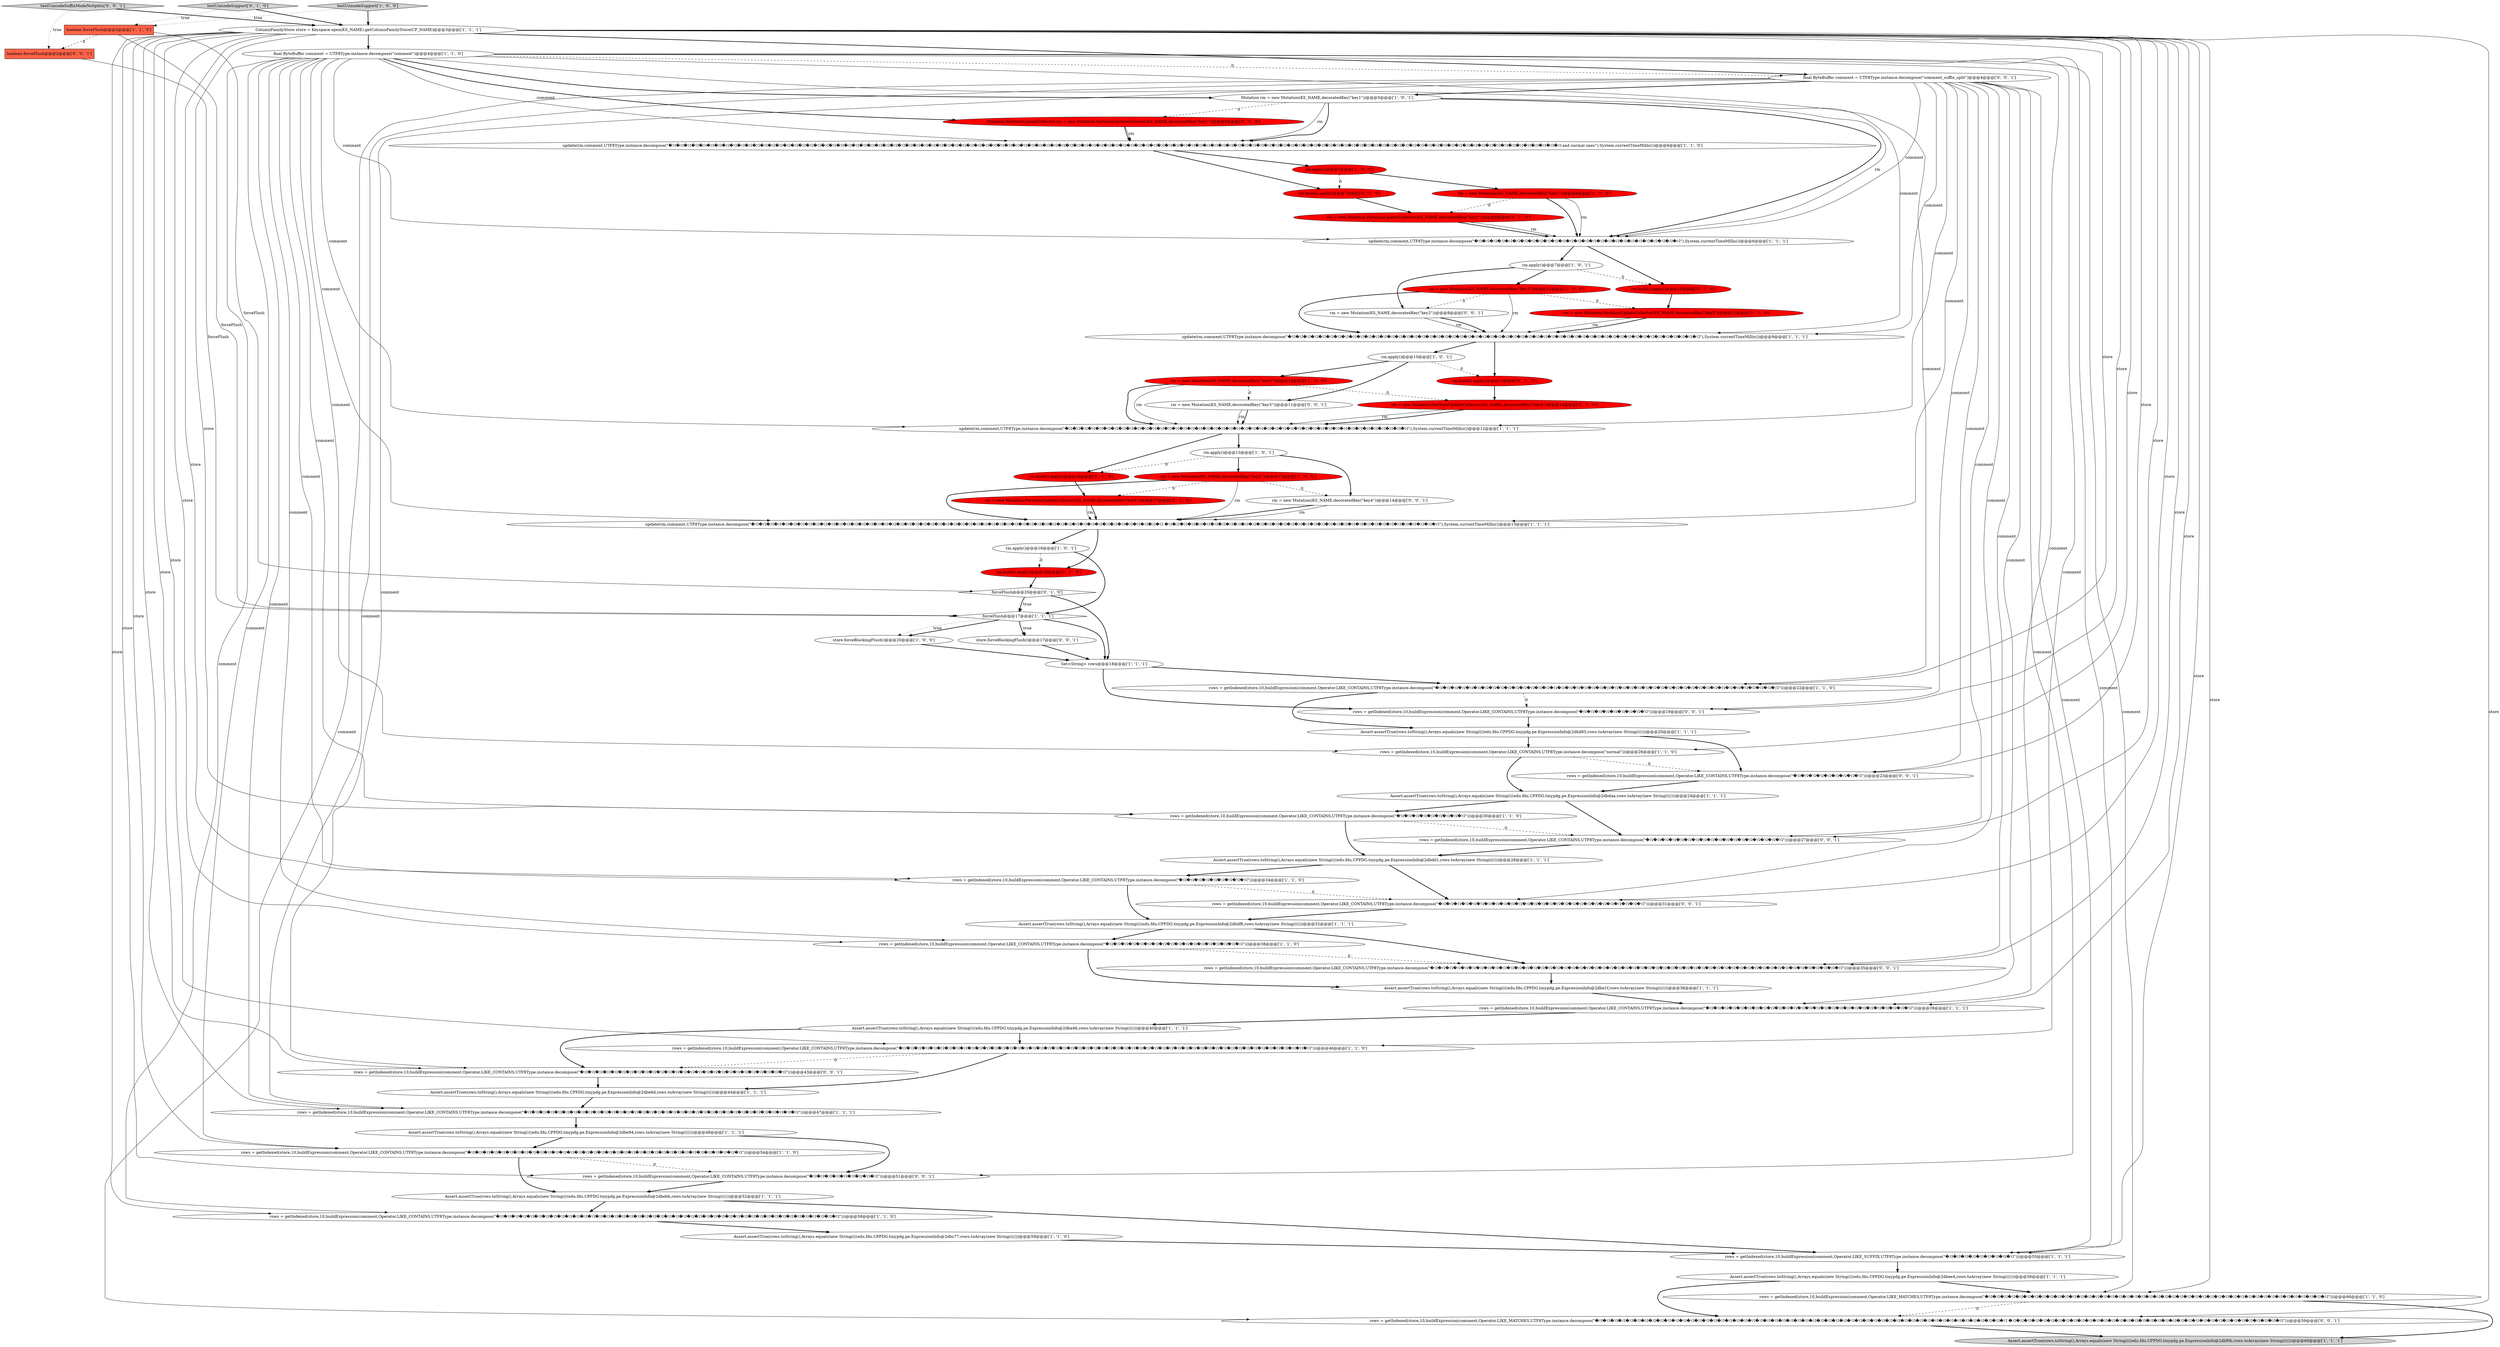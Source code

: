 digraph {
50 [style = filled, label = "rm.build().apply()@@@7@@@['0', '1', '0']", fillcolor = red, shape = ellipse image = "AAA1AAABBB2BBB"];
48 [style = filled, label = "testUnicodeSupport['0', '1', '0']", fillcolor = lightgray, shape = diamond image = "AAA0AAABBB2BBB"];
40 [style = filled, label = "Assert.assertTrue(rows.toString(),Arrays.equals(new String((((edu.fdu.CPPDG.tinypdg.pe.ExpressionInfo@2dbe94,rows.toArray(new String(((()))@@@48@@@['1', '1', '1']", fillcolor = white, shape = ellipse image = "AAA0AAABBB1BBB"];
1 [style = filled, label = "rows = getIndexed(store,10,buildExpression(comment,Operator.LIKE_CONTAINS,UTF8Type.instance.decompose(\"normal\")))@@@26@@@['1', '1', '0']", fillcolor = white, shape = ellipse image = "AAA0AAABBB1BBB"];
35 [style = filled, label = "rm.apply()@@@16@@@['1', '0', '1']", fillcolor = white, shape = ellipse image = "AAA0AAABBB1BBB"];
65 [style = filled, label = "rows = getIndexed(store,10,buildExpression(comment,Operator.LIKE_CONTAINS,UTF8Type.instance.decompose(\"�ｿｽ�ｿｽ�ｿｽ�ｿｽ�ｿｽ�ｿｽ�ｿｽ�ｿｽ�ｿｽ\")))@@@19@@@['0', '0', '1']", fillcolor = white, shape = ellipse image = "AAA0AAABBB3BBB"];
10 [style = filled, label = "rm.apply()@@@7@@@['1', '0', '1']", fillcolor = white, shape = ellipse image = "AAA0AAABBB1BBB"];
27 [style = filled, label = "rm.apply()@@@7@@@['1', '0', '0']", fillcolor = red, shape = ellipse image = "AAA1AAABBB1BBB"];
19 [style = filled, label = "rows = getIndexed(store,10,buildExpression(comment,Operator.LIKE_CONTAINS,UTF8Type.instance.decompose(\"�ｿｽ�ｿｽ�ｿｽ�ｿｽ�ｿｽ�ｿｽ�ｿｽ�ｿｽ�ｿｽ\")))@@@30@@@['1', '1', '0']", fillcolor = white, shape = ellipse image = "AAA0AAABBB1BBB"];
55 [style = filled, label = "rm.build().apply()@@@16@@@['0', '1', '0']", fillcolor = red, shape = ellipse image = "AAA1AAABBB2BBB"];
60 [style = filled, label = "rows = getIndexed(store,10,buildExpression(comment,Operator.LIKE_MATCHES,UTF8Type.instance.decompose(\"�ｿｽ�ｿｽ�ｿｽ�ｿｽ�ｿｽ�ｿｽ�ｿｽ�ｿｽ�ｿｽ�ｿｽ�ｿｽ�ｿｽ�ｿｽ�ｿｽ�ｿｽ�ｿｽ�ｿｽ�ｿｽ�ｿｽ�ｿｽ�ｿｽ�ｿｽ�ｿｽ�ｿｽ�ｿｽ�ｿｽ�ｿｽ�ｿｽ�ｿｽ�ｿｽ�ｿｽ�ｿｽ�ｿｽ�ｿｽ�ｿｽ�ｿｽ�ｿｽ�ｿｽ�ｿｽ�ｿｽ�ｿｽ�ｿｽ�ｿｽ�ｿｽ�ｿｽ�ｿｽ�ｿｽ�ｿｽ�ｿｽ�ｿｽ�ｿｽ�ｿｽ�ｿｽ�ｿｽ �ｿｽ�ｿｽ�ｿｽ�ｿｽ�ｿｽ�ｿｽ�ｿｽ�ｿｽ�ｿｽ�ｿｽ�ｿｽ�ｿｽ�ｿｽ�ｿｽ�ｿｽ�ｿｽ�ｿｽ�ｿｽ�ｿｽ�ｿｽ�ｿｽ�ｿｽ�ｿｽ�ｿｽ�ｿｽ�ｿｽ�ｿｽ�ｿｽ�ｿｽ�ｿｽ�ｿｽ�ｿｽ�ｿｽ�ｿｽ�ｿｽ�ｿｽ\")))@@@59@@@['0', '0', '1']", fillcolor = white, shape = ellipse image = "AAA0AAABBB3BBB"];
45 [style = filled, label = "forceFlush@@@17@@@['1', '1', '1']", fillcolor = white, shape = diamond image = "AAA0AAABBB1BBB"];
44 [style = filled, label = "rm = new Mutation(KS_NAME,decoratedKey(\"key2\"))@@@8@@@['1', '0', '0']", fillcolor = red, shape = ellipse image = "AAA1AAABBB1BBB"];
33 [style = filled, label = "rows = getIndexed(store,10,buildExpression(comment,Operator.LIKE_CONTAINS,UTF8Type.instance.decompose(\"�ｿｽ�ｿｽ�ｿｽ�ｿｽ�ｿｽ�ｿｽ�ｿｽ�ｿｽ�ｿｽ\")))@@@34@@@['1', '1', '0']", fillcolor = white, shape = ellipse image = "AAA0AAABBB1BBB"];
68 [style = filled, label = "final ByteBuffer comment = UTF8Type.instance.decompose(\"comment_suffix_split\")@@@4@@@['0', '0', '1']", fillcolor = white, shape = ellipse image = "AAA0AAABBB3BBB"];
30 [style = filled, label = "update(rm,comment,UTF8Type.instance.decompose(\"�ｿｽ�ｿｽ�ｿｽ�ｿｽ�ｿｽ�ｿｽ�ｿｽ�ｿｽ�ｿｽ�ｿｽ�ｿｽ�ｿｽ�ｿｽ�ｿｽ�ｿｽ�ｿｽ�ｿｽ�ｿｽ�ｿｽ�ｿｽ�ｿｽ�ｿｽ�ｿｽ�ｿｽ�ｿｽ�ｿｽ�ｿｽ�ｿｽ�ｿｽ�ｿｽ�ｿｽ�ｿｽ�ｿｽ�ｿｽ�ｿｽ�ｿｽ�ｿｽ�ｿｽ�ｿｽ�ｿｽ�ｿｽ�ｿｽ�ｿｽ�ｿｽ�ｿｽ�ｿｽ�ｿｽ�ｿｽ�ｿｽ�ｿｽ�ｿｽ�ｿｽ�ｿｽ�ｿｽ\"),System.currentTimeMillis())@@@9@@@['1', '1', '1']", fillcolor = white, shape = ellipse image = "AAA0AAABBB1BBB"];
38 [style = filled, label = "rm = new Mutation(KS_NAME,decoratedKey(\"key5\"))@@@17@@@['1', '0', '0']", fillcolor = red, shape = ellipse image = "AAA1AAABBB1BBB"];
39 [style = filled, label = "testUnicodeSupport['1', '0', '0']", fillcolor = lightgray, shape = diamond image = "AAA0AAABBB1BBB"];
47 [style = filled, label = "forceFlush@@@20@@@['0', '1', '0']", fillcolor = white, shape = diamond image = "AAA0AAABBB2BBB"];
53 [style = filled, label = "rm = new Mutation.PartitionUpdateCollector(KS_NAME,decoratedKey(\"key4\"))@@@14@@@['0', '1', '0']", fillcolor = red, shape = ellipse image = "AAA1AAABBB2BBB"];
12 [style = filled, label = "update(rm,comment,UTF8Type.instance.decompose(\"�ｿｽ�ｿｽ�ｿｽ�ｿｽ�ｿｽ�ｿｽ�ｿｽ�ｿｽ�ｿｽ�ｿｽ�ｿｽ�ｿｽ�ｿｽ�ｿｽ�ｿｽ�ｿｽ�ｿｽ�ｿｽ�ｿｽ�ｿｽ�ｿｽ�ｿｽ�ｿｽ�ｿｽ�ｿｽ�ｿｽ�ｿｽ�ｿｽ�ｿｽ�ｿｽ�ｿｽ�ｿｽ�ｿｽ�ｿｽ�ｿｽ�ｿｽ�ｿｽ�ｿｽ�ｿｽ�ｿｽ�ｿｽ�ｿｽ�ｿｽ�ｿｽ�ｿｽ�ｿｽ�ｿｽ�ｿｽ�ｿｽ�ｿｽ�ｿｽ�ｿｽ�ｿｽ�ｿｽ �ｿｽ�ｿｽ�ｿｽ�ｿｽ�ｿｽ�ｿｽ�ｿｽ�ｿｽ�ｿｽ�ｿｽ�ｿｽ�ｿｽ�ｿｽ�ｿｽ�ｿｽ�ｿｽ�ｿｽ�ｿｽ�ｿｽ�ｿｽ�ｿｽ�ｿｽ�ｿｽ�ｿｽ�ｿｽ�ｿｽ�ｿｽ�ｿｽ�ｿｽ�ｿｽ�ｿｽ�ｿｽ�ｿｽ�ｿｽ�ｿｽ�ｿｽ\"),System.currentTimeMillis())@@@15@@@['1', '1', '1']", fillcolor = white, shape = ellipse image = "AAA0AAABBB1BBB"];
43 [style = filled, label = "Assert.assertTrue(rows.toString(),Arrays.equals(new String((((edu.fdu.CPPDG.tinypdg.pe.ExpressionInfo@2dbe46,rows.toArray(new String(((()))@@@40@@@['1', '1', '1']", fillcolor = white, shape = ellipse image = "AAA0AAABBB1BBB"];
63 [style = filled, label = "rows = getIndexed(store,10,buildExpression(comment,Operator.LIKE_CONTAINS,UTF8Type.instance.decompose(\"�ｿｽ�ｿｽ�ｿｽ�ｿｽ�ｿｽ�ｿｽ�ｿｽ�ｿｽ�ｿｽ\")))@@@23@@@['0', '0', '1']", fillcolor = white, shape = ellipse image = "AAA0AAABBB3BBB"];
22 [style = filled, label = "rows = getIndexed(store,10,buildExpression(comment,Operator.LIKE_SUFFIX,UTF8Type.instance.decompose(\"�ｿｽ�ｿｽ�ｿｽ�ｿｽ�ｿｽ�ｿｽ�ｿｽ�ｿｽ�ｿｽ\")))@@@55@@@['1', '1', '1']", fillcolor = white, shape = ellipse image = "AAA0AAABBB1BBB"];
0 [style = filled, label = "final ByteBuffer comment = UTF8Type.instance.decompose(\"comment\")@@@4@@@['1', '1', '0']", fillcolor = white, shape = ellipse image = "AAA0AAABBB1BBB"];
56 [style = filled, label = "rm.build().apply()@@@10@@@['0', '1', '0']", fillcolor = red, shape = ellipse image = "AAA1AAABBB2BBB"];
51 [style = filled, label = "rm = new Mutation.PartitionUpdateCollector(KS_NAME,decoratedKey(\"key5\"))@@@17@@@['0', '1', '0']", fillcolor = red, shape = ellipse image = "AAA1AAABBB2BBB"];
57 [style = filled, label = "rm.build().apply()@@@19@@@['0', '1', '0']", fillcolor = red, shape = ellipse image = "AAA1AAABBB2BBB"];
6 [style = filled, label = "rm.apply()@@@10@@@['1', '0', '1']", fillcolor = white, shape = ellipse image = "AAA0AAABBB1BBB"];
25 [style = filled, label = "Assert.assertTrue(rows.toString(),Arrays.equals(new String((((edu.fdu.CPPDG.tinypdg.pe.ExpressionInfo@2dbd83,rows.toArray(new String(((()))@@@20@@@['1', '1', '1']", fillcolor = white, shape = ellipse image = "AAA0AAABBB1BBB"];
31 [style = filled, label = "Assert.assertTrue(rows.toString(),Arrays.equals(new String((((edu.fdu.CPPDG.tinypdg.pe.ExpressionInfo@2dbf0b,rows.toArray(new String(((()))@@@60@@@['1', '1', '1']", fillcolor = lightgray, shape = ellipse image = "AAA0AAABBB1BBB"];
36 [style = filled, label = "Set<String> rows@@@18@@@['1', '1', '1']", fillcolor = white, shape = ellipse image = "AAA0AAABBB1BBB"];
46 [style = filled, label = "Mutation.PartitionUpdateCollector rm = new Mutation.PartitionUpdateCollector(KS_NAME,decoratedKey(\"key1\"))@@@5@@@['0', '1', '0']", fillcolor = red, shape = ellipse image = "AAA1AAABBB2BBB"];
18 [style = filled, label = "rm.apply()@@@13@@@['1', '0', '1']", fillcolor = white, shape = ellipse image = "AAA0AAABBB1BBB"];
52 [style = filled, label = "rm = new Mutation.PartitionUpdateCollector(KS_NAME,decoratedKey(\"key2\"))@@@8@@@['0', '1', '0']", fillcolor = red, shape = ellipse image = "AAA1AAABBB2BBB"];
49 [style = filled, label = "rm = new Mutation.PartitionUpdateCollector(KS_NAME,decoratedKey(\"key3\"))@@@11@@@['0', '1', '0']", fillcolor = red, shape = ellipse image = "AAA1AAABBB2BBB"];
34 [style = filled, label = "boolean forceFlush@@@2@@@['1', '1', '0']", fillcolor = tomato, shape = box image = "AAA0AAABBB1BBB"];
70 [style = filled, label = "rows = getIndexed(store,10,buildExpression(comment,Operator.LIKE_CONTAINS,UTF8Type.instance.decompose(\"�ｿｽ�ｿｽ�ｿｽ�ｿｽ�ｿｽ�ｿｽ�ｿｽ�ｿｽ�ｿｽ�ｿｽ�ｿｽ�ｿｽ�ｿｽ�ｿｽ�ｿｽ�ｿｽ�ｿｽ�ｿｽ�ｿｽ�ｿｽ�ｿｽ�ｿｽ�ｿｽ�ｿｽ�ｿｽ�ｿｽ�ｿｽ�ｿｽ�ｿｽ�ｿｽ�ｿｽ�ｿｽ�ｿｽ�ｿｽ�ｿｽ�ｿｽ�ｿｽ�ｿｽ�ｿｽ�ｿｽ�ｿｽ�ｿｽ�ｿｽ�ｿｽ�ｿｽ�ｿｽ�ｿｽ�ｿｽ�ｿｽ�ｿｽ�ｿｽ�ｿｽ�ｿｽ�ｿｽ\")))@@@35@@@['0', '0', '1']", fillcolor = white, shape = ellipse image = "AAA0AAABBB3BBB"];
17 [style = filled, label = "Assert.assertTrue(rows.toString(),Arrays.equals(new String((((edu.fdu.CPPDG.tinypdg.pe.ExpressionInfo@2dbdf8,rows.toArray(new String(((()))@@@32@@@['1', '1', '1']", fillcolor = white, shape = ellipse image = "AAA0AAABBB1BBB"];
69 [style = filled, label = "boolean forceFlush@@@2@@@['0', '0', '1']", fillcolor = tomato, shape = box image = "AAA0AAABBB3BBB"];
16 [style = filled, label = "rows = getIndexed(store,10,buildExpression(comment,Operator.LIKE_CONTAINS,UTF8Type.instance.decompose(\"�ｿｽ�ｿｽ�ｿｽ�ｿｽ�ｿｽ�ｿｽ�ｿｽ�ｿｽ�ｿｽ�ｿｽ�ｿｽ�ｿｽ�ｿｽ�ｿｽ�ｿｽ�ｿｽ�ｿｽ�ｿｽ�ｿｽ�ｿｽ�ｿｽ�ｿｽ�ｿｽ�ｿｽ�ｿｽ�ｿｽ�ｿｽ�ｿｽ�ｿｽ�ｿｽ�ｿｽ�ｿｽ�ｿｽ�ｿｽ�ｿｽ�ｿｽ�ｿｽ�ｿｽ�ｿｽ�ｿｽ�ｿｽ�ｿｽ�ｿｽ�ｿｽ�ｿｽ\")))@@@22@@@['1', '1', '0']", fillcolor = white, shape = ellipse image = "AAA0AAABBB1BBB"];
64 [style = filled, label = "store.forceBlockingFlush()@@@17@@@['0', '0', '1']", fillcolor = white, shape = ellipse image = "AAA0AAABBB3BBB"];
11 [style = filled, label = "update(rm,comment,UTF8Type.instance.decompose(\"�ｿｽ�ｿｽ�ｿｽ�ｿｽ�ｿｽ�ｿｽ�ｿｽ�ｿｽ�ｿｽ�ｿｽ�ｿｽ�ｿｽ�ｿｽ�ｿｽ�ｿｽ�ｿｽ�ｿｽ�ｿｽ�ｿｽ�ｿｽ�ｿｽ�ｿｽ�ｿｽ�ｿｽ�ｿｽ�ｿｽ�ｿｽ\"),System.currentTimeMillis())@@@6@@@['1', '1', '1']", fillcolor = white, shape = ellipse image = "AAA0AAABBB1BBB"];
61 [style = filled, label = "rm = new Mutation(KS_NAME,decoratedKey(\"key3\"))@@@11@@@['0', '0', '1']", fillcolor = white, shape = ellipse image = "AAA0AAABBB3BBB"];
7 [style = filled, label = "Mutation rm = new Mutation(KS_NAME,decoratedKey(\"key1\"))@@@5@@@['1', '0', '1']", fillcolor = white, shape = ellipse image = "AAA0AAABBB1BBB"];
9 [style = filled, label = "ColumnFamilyStore store = Keyspace.open(KS_NAME).getColumnFamilyStore(CF_NAME)@@@3@@@['1', '1', '1']", fillcolor = white, shape = ellipse image = "AAA0AAABBB1BBB"];
23 [style = filled, label = "Assert.assertTrue(rows.toString(),Arrays.equals(new String((((edu.fdu.CPPDG.tinypdg.pe.ExpressionInfo@2dbe1f,rows.toArray(new String(((()))@@@36@@@['1', '1', '1']", fillcolor = white, shape = ellipse image = "AAA0AAABBB1BBB"];
72 [style = filled, label = "rows = getIndexed(store,10,buildExpression(comment,Operator.LIKE_CONTAINS,UTF8Type.instance.decompose(\"�ｿｽ�ｿｽ�ｿｽ�ｿｽ�ｿｽ�ｿｽ�ｿｽ�ｿｽ�ｿｽ\")))@@@51@@@['0', '0', '1']", fillcolor = white, shape = ellipse image = "AAA0AAABBB3BBB"];
37 [style = filled, label = "rows = getIndexed(store,10,buildExpression(comment,Operator.LIKE_CONTAINS,UTF8Type.instance.decompose(\"�ｿｽ�ｿｽ�ｿｽ�ｿｽ�ｿｽ�ｿｽ�ｿｽ�ｿｽ�ｿｽ�ｿｽ�ｿｽ�ｿｽ�ｿｽ�ｿｽ�ｿｽ�ｿｽ�ｿｽ�ｿｽ�ｿｽ�ｿｽ�ｿｽ�ｿｽ�ｿｽ�ｿｽ�ｿｽ�ｿｽ�ｿｽ\")))@@@39@@@['1', '1', '1']", fillcolor = white, shape = ellipse image = "AAA0AAABBB1BBB"];
15 [style = filled, label = "Assert.assertTrue(rows.toString(),Arrays.equals(new String((((edu.fdu.CPPDG.tinypdg.pe.ExpressionInfo@2dbee4,rows.toArray(new String(((()))@@@56@@@['1', '1', '1']", fillcolor = white, shape = ellipse image = "AAA0AAABBB1BBB"];
28 [style = filled, label = "Assert.assertTrue(rows.toString(),Arrays.equals(new String((((edu.fdu.CPPDG.tinypdg.pe.ExpressionInfo@2dbebb,rows.toArray(new String(((()))@@@52@@@['1', '1', '1']", fillcolor = white, shape = ellipse image = "AAA0AAABBB1BBB"];
3 [style = filled, label = "update(rm,comment,UTF8Type.instance.decompose(\"�ｿｽ�ｿｽ�ｿｽ�ｿｽ�ｿｽ�ｿｽ�ｿｽ�ｿｽ�ｿｽ�ｿｽ�ｿｽ�ｿｽ�ｿｽ�ｿｽ�ｿｽ�ｿｽ�ｿｽ�ｿｽ�ｿｽ�ｿｽ�ｿｽ�ｿｽ�ｿｽ�ｿｽ�ｿｽ�ｿｽ�ｿｽ�ｿｽ�ｿｽ�ｿｽ�ｿｽ�ｿｽ�ｿｽ�ｿｽ�ｿｽ�ｿｽ�ｿｽ�ｿｽ�ｿｽ�ｿｽ�ｿｽ�ｿｽ�ｿｽ�ｿｽ�ｿｽ\"),System.currentTimeMillis())@@@12@@@['1', '1', '1']", fillcolor = white, shape = ellipse image = "AAA0AAABBB1BBB"];
54 [style = filled, label = "rm.build().apply()@@@13@@@['0', '1', '0']", fillcolor = red, shape = ellipse image = "AAA1AAABBB2BBB"];
14 [style = filled, label = "rows = getIndexed(store,10,buildExpression(comment,Operator.LIKE_CONTAINS,UTF8Type.instance.decompose(\"�ｿｽ�ｿｽ�ｿｽ�ｿｽ�ｿｽ�ｿｽ�ｿｽ�ｿｽ�ｿｽ�ｿｽ�ｿｽ�ｿｽ�ｿｽ�ｿｽ�ｿｽ�ｿｽ�ｿｽ�ｿｽ�ｿｽ�ｿｽ�ｿｽ�ｿｽ�ｿｽ�ｿｽ�ｿｽ�ｿｽ�ｿｽ�ｿｽ�ｿｽ�ｿｽ�ｿｽ�ｿｽ�ｿｽ�ｿｽ�ｿｽ�ｿｽ�ｿｽ�ｿｽ�ｿｽ�ｿｽ�ｿｽ�ｿｽ�ｿｽ�ｿｽ�ｿｽ�ｿｽ�ｿｽ�ｿｽ�ｿｽ�ｿｽ�ｿｽ�ｿｽ�ｿｽ�ｿｽ\")))@@@46@@@['1', '1', '0']", fillcolor = white, shape = ellipse image = "AAA0AAABBB1BBB"];
66 [style = filled, label = "rows = getIndexed(store,10,buildExpression(comment,Operator.LIKE_CONTAINS,UTF8Type.instance.decompose(\"�ｿｽ�ｿｽ�ｿｽ�ｿｽ�ｿｽ�ｿｽ�ｿｽ�ｿｽ�ｿｽ�ｿｽ�ｿｽ�ｿｽ�ｿｽ�ｿｽ�ｿｽ�ｿｽ�ｿｽ�ｿｽ\")))@@@27@@@['0', '0', '1']", fillcolor = white, shape = ellipse image = "AAA0AAABBB3BBB"];
8 [style = filled, label = "rm = new Mutation(KS_NAME,decoratedKey(\"key3\"))@@@11@@@['1', '0', '0']", fillcolor = red, shape = ellipse image = "AAA1AAABBB1BBB"];
29 [style = filled, label = "rows = getIndexed(store,10,buildExpression(comment,Operator.LIKE_MATCHES,UTF8Type.instance.decompose(\"�ｿｽ�ｿｽ�ｿｽ�ｿｽ�ｿｽ�ｿｽ�ｿｽ�ｿｽ�ｿｽ�ｿｽ�ｿｽ�ｿｽ�ｿｽ�ｿｽ�ｿｽ�ｿｽ�ｿｽ�ｿｽ�ｿｽ�ｿｽ�ｿｽ�ｿｽ�ｿｽ�ｿｽ�ｿｽ�ｿｽ�ｿｽ�ｿｽ�ｿｽ�ｿｽ�ｿｽ�ｿｽ�ｿｽ�ｿｽ�ｿｽ�ｿｽ�ｿｽ�ｿｽ�ｿｽ�ｿｽ�ｿｽ�ｿｽ�ｿｽ�ｿｽ�ｿｽ\")))@@@66@@@['1', '1', '0']", fillcolor = white, shape = ellipse image = "AAA0AAABBB1BBB"];
41 [style = filled, label = "rows = getIndexed(store,10,buildExpression(comment,Operator.LIKE_CONTAINS,UTF8Type.instance.decompose(\"�ｿｽ�ｿｽ�ｿｽ�ｿｽ�ｿｽ�ｿｽ�ｿｽ�ｿｽ�ｿｽ�ｿｽ�ｿｽ�ｿｽ�ｿｽ�ｿｽ�ｿｽ�ｿｽ�ｿｽ�ｿｽ�ｿｽ�ｿｽ�ｿｽ�ｿｽ�ｿｽ�ｿｽ�ｿｽ�ｿｽ�ｿｽ�ｿｽ�ｿｽ�ｿｽ�ｿｽ�ｿｽ�ｿｽ�ｿｽ�ｿｽ�ｿｽ�ｿｽ�ｿｽ�ｿｽ�ｿｽ�ｿｽ�ｿｽ�ｿｽ�ｿｽ�ｿｽ\")))@@@58@@@['1', '1', '0']", fillcolor = white, shape = ellipse image = "AAA0AAABBB1BBB"];
58 [style = filled, label = "rows = getIndexed(store,10,buildExpression(comment,Operator.LIKE_CONTAINS,UTF8Type.instance.decompose(\"�ｿｽ�ｿｽ�ｿｽ�ｿｽ�ｿｽ�ｿｽ�ｿｽ�ｿｽ�ｿｽ�ｿｽ�ｿｽ�ｿｽ�ｿｽ�ｿｽ�ｿｽ�ｿｽ�ｿｽ�ｿｽ�ｿｽ�ｿｽ�ｿｽ�ｿｽ�ｿｽ�ｿｽ�ｿｽ�ｿｽ�ｿｽ\")))@@@31@@@['0', '0', '1']", fillcolor = white, shape = ellipse image = "AAA0AAABBB3BBB"];
5 [style = filled, label = "rows = getIndexed(store,10,buildExpression(comment,Operator.LIKE_CONTAINS,UTF8Type.instance.decompose(\"�ｿｽ�ｿｽ�ｿｽ�ｿｽ�ｿｽ�ｿｽ�ｿｽ�ｿｽ�ｿｽ�ｿｽ�ｿｽ�ｿｽ�ｿｽ�ｿｽ�ｿｽ�ｿｽ�ｿｽ�ｿｽ\")))@@@38@@@['1', '1', '0']", fillcolor = white, shape = ellipse image = "AAA0AAABBB1BBB"];
21 [style = filled, label = "rm = new Mutation(KS_NAME,decoratedKey(\"key4\"))@@@14@@@['1', '0', '0']", fillcolor = red, shape = ellipse image = "AAA1AAABBB1BBB"];
32 [style = filled, label = "rows = getIndexed(store,10,buildExpression(comment,Operator.LIKE_CONTAINS,UTF8Type.instance.decompose(\"�ｿｽ�ｿｽ�ｿｽ�ｿｽ�ｿｽ�ｿｽ�ｿｽ�ｿｽ�ｿｽ�ｿｽ�ｿｽ�ｿｽ�ｿｽ�ｿｽ�ｿｽ�ｿｽ�ｿｽ�ｿｽ�ｿｽ�ｿｽ�ｿｽ�ｿｽ�ｿｽ�ｿｽ�ｿｽ�ｿｽ�ｿｽ�ｿｽ�ｿｽ�ｿｽ�ｿｽ�ｿｽ�ｿｽ�ｿｽ�ｿｽ�ｿｽ\")))@@@54@@@['1', '1', '0']", fillcolor = white, shape = ellipse image = "AAA0AAABBB1BBB"];
42 [style = filled, label = "update(rm,comment,UTF8Type.instance.decompose(\"�ｿｽ�ｿｽ�ｿｽ�ｿｽ�ｿｽ�ｿｽ�ｿｽ�ｿｽ�ｿｽ�ｿｽ�ｿｽ�ｿｽ�ｿｽ�ｿｽ�ｿｽ�ｿｽ�ｿｽ�ｿｽ�ｿｽ�ｿｽ�ｿｽ�ｿｽ�ｿｽ�ｿｽ�ｿｽ�ｿｽ�ｿｽ�ｿｽ�ｿｽ�ｿｽ�ｿｽ�ｿｽ�ｿｽ�ｿｽ�ｿｽ�ｿｽ�ｿｽ�ｿｽ�ｿｽ�ｿｽ�ｿｽ�ｿｽ�ｿｽ�ｿｽ�ｿｽ�ｿｽ�ｿｽ�ｿｽ�ｿｽ�ｿｽ�ｿｽ�ｿｽ�ｿｽ�ｿｽ�ｿｽ�ｿｽ�ｿｽ�ｿｽ�ｿｽ�ｿｽ�ｿｽ�ｿｽ�ｿｽ�ｿｽ�ｿｽ�ｿｽ�ｿｽ�ｿｽ�ｿｽ�ｿｽ�ｿｽ�ｿｽ�ｿｽ�ｿｽ�ｿｽ�ｿｽ�ｿｽ�ｿｽ�ｿｽ�ｿｽ�ｿｽ�ｿｽ�ｿｽ�ｿｽ�ｿｽ�ｿｽ�ｿｽ�ｿｽ�ｿｽ�ｿｽ�ｿｽ�ｿｽ�ｿｽ�ｿｽ�ｿｽ�ｿｽ�ｿｽ�ｿｽ�ｿｽ�ｿｽ�ｿｽ�ｿｽ�ｿｽ�ｿｽ�ｿｽ�ｿｽ�ｿｽ�ｿｽ�ｿｽ�ｿｽ�ｿｽ�ｿｽ�ｿｽ�ｿｽ�ｿｽ�ｿｽ�ｿｽ and normal ones\"),System.currentTimeMillis())@@@6@@@['1', '1', '0']", fillcolor = white, shape = ellipse image = "AAA0AAABBB1BBB"];
2 [style = filled, label = "Assert.assertTrue(rows.toString(),Arrays.equals(new String((((edu.fdu.CPPDG.tinypdg.pe.ExpressionInfo@2dbc77,rows.toArray(new String(((()))@@@59@@@['1', '1', '0']", fillcolor = white, shape = ellipse image = "AAA0AAABBB1BBB"];
20 [style = filled, label = "Assert.assertTrue(rows.toString(),Arrays.equals(new String((((edu.fdu.CPPDG.tinypdg.pe.ExpressionInfo@2dbe6d,rows.toArray(new String(((()))@@@44@@@['1', '1', '1']", fillcolor = white, shape = ellipse image = "AAA0AAABBB1BBB"];
62 [style = filled, label = "rm = new Mutation(KS_NAME,decoratedKey(\"key4\"))@@@14@@@['0', '0', '1']", fillcolor = white, shape = ellipse image = "AAA0AAABBB3BBB"];
4 [style = filled, label = "Assert.assertTrue(rows.toString(),Arrays.equals(new String((((edu.fdu.CPPDG.tinypdg.pe.ExpressionInfo@2dbdd1,rows.toArray(new String(((()))@@@28@@@['1', '1', '1']", fillcolor = white, shape = ellipse image = "AAA0AAABBB1BBB"];
59 [style = filled, label = "rm = new Mutation(KS_NAME,decoratedKey(\"key2\"))@@@8@@@['0', '0', '1']", fillcolor = white, shape = ellipse image = "AAA0AAABBB3BBB"];
13 [style = filled, label = "rows = getIndexed(store,10,buildExpression(comment,Operator.LIKE_CONTAINS,UTF8Type.instance.decompose(\"�ｿｽ�ｿｽ�ｿｽ�ｿｽ�ｿｽ�ｿｽ�ｿｽ�ｿｽ�ｿｽ�ｿｽ�ｿｽ�ｿｽ�ｿｽ�ｿｽ�ｿｽ�ｿｽ�ｿｽ�ｿｽ�ｿｽ�ｿｽ�ｿｽ�ｿｽ�ｿｽ�ｿｽ�ｿｽ�ｿｽ�ｿｽ�ｿｽ�ｿｽ�ｿｽ�ｿｽ�ｿｽ�ｿｽ�ｿｽ�ｿｽ�ｿｽ\")))@@@47@@@['1', '1', '1']", fillcolor = white, shape = ellipse image = "AAA0AAABBB1BBB"];
71 [style = filled, label = "rows = getIndexed(store,10,buildExpression(comment,Operator.LIKE_CONTAINS,UTF8Type.instance.decompose(\"�ｿｽ�ｿｽ�ｿｽ�ｿｽ�ｿｽ�ｿｽ�ｿｽ�ｿｽ�ｿｽ�ｿｽ�ｿｽ�ｿｽ�ｿｽ�ｿｽ�ｿｽ�ｿｽ�ｿｽ�ｿｽ�ｿｽ�ｿｽ�ｿｽ�ｿｽ�ｿｽ�ｿｽ�ｿｽ�ｿｽ�ｿｽ\")))@@@43@@@['0', '0', '1']", fillcolor = white, shape = ellipse image = "AAA0AAABBB3BBB"];
26 [style = filled, label = "Assert.assertTrue(rows.toString(),Arrays.equals(new String((((edu.fdu.CPPDG.tinypdg.pe.ExpressionInfo@2dbdaa,rows.toArray(new String(((()))@@@24@@@['1', '1', '1']", fillcolor = white, shape = ellipse image = "AAA0AAABBB1BBB"];
24 [style = filled, label = "store.forceBlockingFlush()@@@20@@@['1', '0', '0']", fillcolor = white, shape = ellipse image = "AAA0AAABBB1BBB"];
67 [style = filled, label = "testUnicodeSuffixModeNoSplits['0', '0', '1']", fillcolor = lightgray, shape = diamond image = "AAA0AAABBB3BBB"];
8->30 [style = bold, label=""];
64->36 [style = bold, label=""];
25->1 [style = bold, label=""];
22->15 [style = bold, label=""];
51->12 [style = solid, label="rm"];
0->46 [style = bold, label=""];
39->9 [style = bold, label=""];
27->44 [style = bold, label=""];
34->45 [style = solid, label="forceFlush"];
9->14 [style = solid, label="store"];
38->12 [style = bold, label=""];
71->20 [style = bold, label=""];
0->37 [style = solid, label="comment"];
55->51 [style = bold, label=""];
17->70 [style = bold, label=""];
68->72 [style = solid, label="comment"];
30->6 [style = bold, label=""];
1->63 [style = dashed, label="0"];
45->24 [style = bold, label=""];
62->12 [style = solid, label="rm"];
18->55 [style = dashed, label="0"];
19->66 [style = dashed, label="0"];
68->71 [style = solid, label="comment"];
3->18 [style = bold, label=""];
0->32 [style = solid, label="comment"];
25->63 [style = bold, label=""];
58->17 [style = bold, label=""];
67->9 [style = bold, label=""];
8->59 [style = dashed, label="0"];
61->3 [style = solid, label="rm"];
37->43 [style = bold, label=""];
61->3 [style = bold, label=""];
68->12 [style = solid, label="comment"];
9->66 [style = solid, label="store"];
10->8 [style = bold, label=""];
68->58 [style = solid, label="comment"];
0->41 [style = solid, label="comment"];
9->60 [style = solid, label="store"];
9->58 [style = solid, label="store"];
49->30 [style = solid, label="rm"];
35->45 [style = bold, label=""];
54->53 [style = bold, label=""];
48->34 [style = dotted, label="true"];
32->72 [style = dashed, label="0"];
40->72 [style = bold, label=""];
9->63 [style = solid, label="store"];
8->30 [style = solid, label="rm"];
45->64 [style = bold, label=""];
5->70 [style = dashed, label="0"];
26->66 [style = bold, label=""];
46->42 [style = solid, label="rm"];
21->3 [style = bold, label=""];
0->5 [style = solid, label="comment"];
9->22 [style = solid, label="store"];
14->20 [style = bold, label=""];
18->38 [style = bold, label=""];
46->42 [style = bold, label=""];
17->5 [style = bold, label=""];
7->11 [style = bold, label=""];
11->56 [style = bold, label=""];
5->23 [style = bold, label=""];
9->71 [style = solid, label="store"];
0->42 [style = solid, label="comment"];
10->59 [style = bold, label=""];
9->29 [style = solid, label="store"];
0->30 [style = solid, label="comment"];
13->40 [style = bold, label=""];
12->35 [style = bold, label=""];
68->22 [style = solid, label="comment"];
41->2 [style = bold, label=""];
34->47 [style = solid, label="forceFlush"];
0->7 [style = bold, label=""];
6->61 [style = bold, label=""];
7->42 [style = solid, label="rm"];
23->37 [style = bold, label=""];
0->13 [style = solid, label="comment"];
59->30 [style = solid, label="rm"];
21->61 [style = dashed, label="0"];
38->51 [style = dashed, label="0"];
60->31 [style = bold, label=""];
7->42 [style = bold, label=""];
36->16 [style = bold, label=""];
68->7 [style = bold, label=""];
10->56 [style = dashed, label="0"];
45->24 [style = dotted, label="true"];
0->16 [style = solid, label="comment"];
47->36 [style = bold, label=""];
15->29 [style = bold, label=""];
68->30 [style = solid, label="comment"];
27->50 [style = dashed, label="0"];
39->34 [style = dotted, label="true"];
65->25 [style = bold, label=""];
0->14 [style = solid, label="comment"];
9->37 [style = solid, label="store"];
20->13 [style = bold, label=""];
69->45 [style = solid, label="forceFlush"];
0->1 [style = solid, label="comment"];
68->63 [style = solid, label="comment"];
9->41 [style = solid, label="store"];
6->21 [style = bold, label=""];
51->12 [style = bold, label=""];
63->26 [style = bold, label=""];
45->36 [style = bold, label=""];
68->60 [style = solid, label="comment"];
68->11 [style = solid, label="comment"];
9->68 [style = bold, label=""];
0->68 [style = dashed, label="0"];
9->13 [style = solid, label="store"];
44->11 [style = solid, label="rm"];
68->37 [style = solid, label="comment"];
26->19 [style = bold, label=""];
4->33 [style = bold, label=""];
68->3 [style = solid, label="comment"];
3->55 [style = bold, label=""];
28->41 [style = bold, label=""];
9->16 [style = solid, label="store"];
9->5 [style = solid, label="store"];
4->58 [style = bold, label=""];
38->62 [style = dashed, label="0"];
9->70 [style = solid, label="store"];
7->46 [style = dashed, label="0"];
43->14 [style = bold, label=""];
49->30 [style = bold, label=""];
11->10 [style = bold, label=""];
0->19 [style = solid, label="comment"];
30->54 [style = bold, label=""];
72->28 [style = bold, label=""];
40->32 [style = bold, label=""];
42->27 [style = bold, label=""];
47->45 [style = bold, label=""];
67->69 [style = dotted, label="true"];
16->65 [style = dashed, label="0"];
57->47 [style = bold, label=""];
33->58 [style = dashed, label="0"];
28->22 [style = bold, label=""];
6->54 [style = dashed, label="0"];
33->17 [style = bold, label=""];
0->11 [style = solid, label="comment"];
52->11 [style = bold, label=""];
9->65 [style = solid, label="store"];
53->3 [style = solid, label="rm"];
43->71 [style = bold, label=""];
15->60 [style = bold, label=""];
42->50 [style = bold, label=""];
56->49 [style = bold, label=""];
9->0 [style = bold, label=""];
34->69 [style = dashed, label="0"];
68->13 [style = solid, label="comment"];
0->33 [style = solid, label="comment"];
53->3 [style = bold, label=""];
29->31 [style = bold, label=""];
0->22 [style = solid, label="comment"];
0->3 [style = solid, label="comment"];
12->57 [style = bold, label=""];
47->45 [style = dotted, label="true"];
48->9 [style = bold, label=""];
16->25 [style = bold, label=""];
38->12 [style = solid, label="rm"];
14->71 [style = dashed, label="0"];
1->26 [style = bold, label=""];
66->4 [style = bold, label=""];
35->57 [style = dashed, label="0"];
9->32 [style = solid, label="store"];
50->52 [style = bold, label=""];
7->11 [style = solid, label="rm"];
9->72 [style = solid, label="store"];
45->64 [style = dotted, label="true"];
24->36 [style = bold, label=""];
18->62 [style = bold, label=""];
9->33 [style = solid, label="store"];
68->66 [style = solid, label="comment"];
62->12 [style = bold, label=""];
70->23 [style = bold, label=""];
9->19 [style = solid, label="store"];
0->29 [style = solid, label="comment"];
21->53 [style = dashed, label="0"];
52->11 [style = solid, label="rm"];
44->11 [style = bold, label=""];
59->30 [style = bold, label=""];
19->4 [style = bold, label=""];
2->22 [style = bold, label=""];
29->60 [style = dashed, label="0"];
36->65 [style = bold, label=""];
21->3 [style = solid, label="rm"];
68->65 [style = solid, label="comment"];
32->28 [style = bold, label=""];
0->12 [style = solid, label="comment"];
68->70 [style = solid, label="comment"];
9->1 [style = solid, label="store"];
8->49 [style = dashed, label="0"];
44->52 [style = dashed, label="0"];
}
